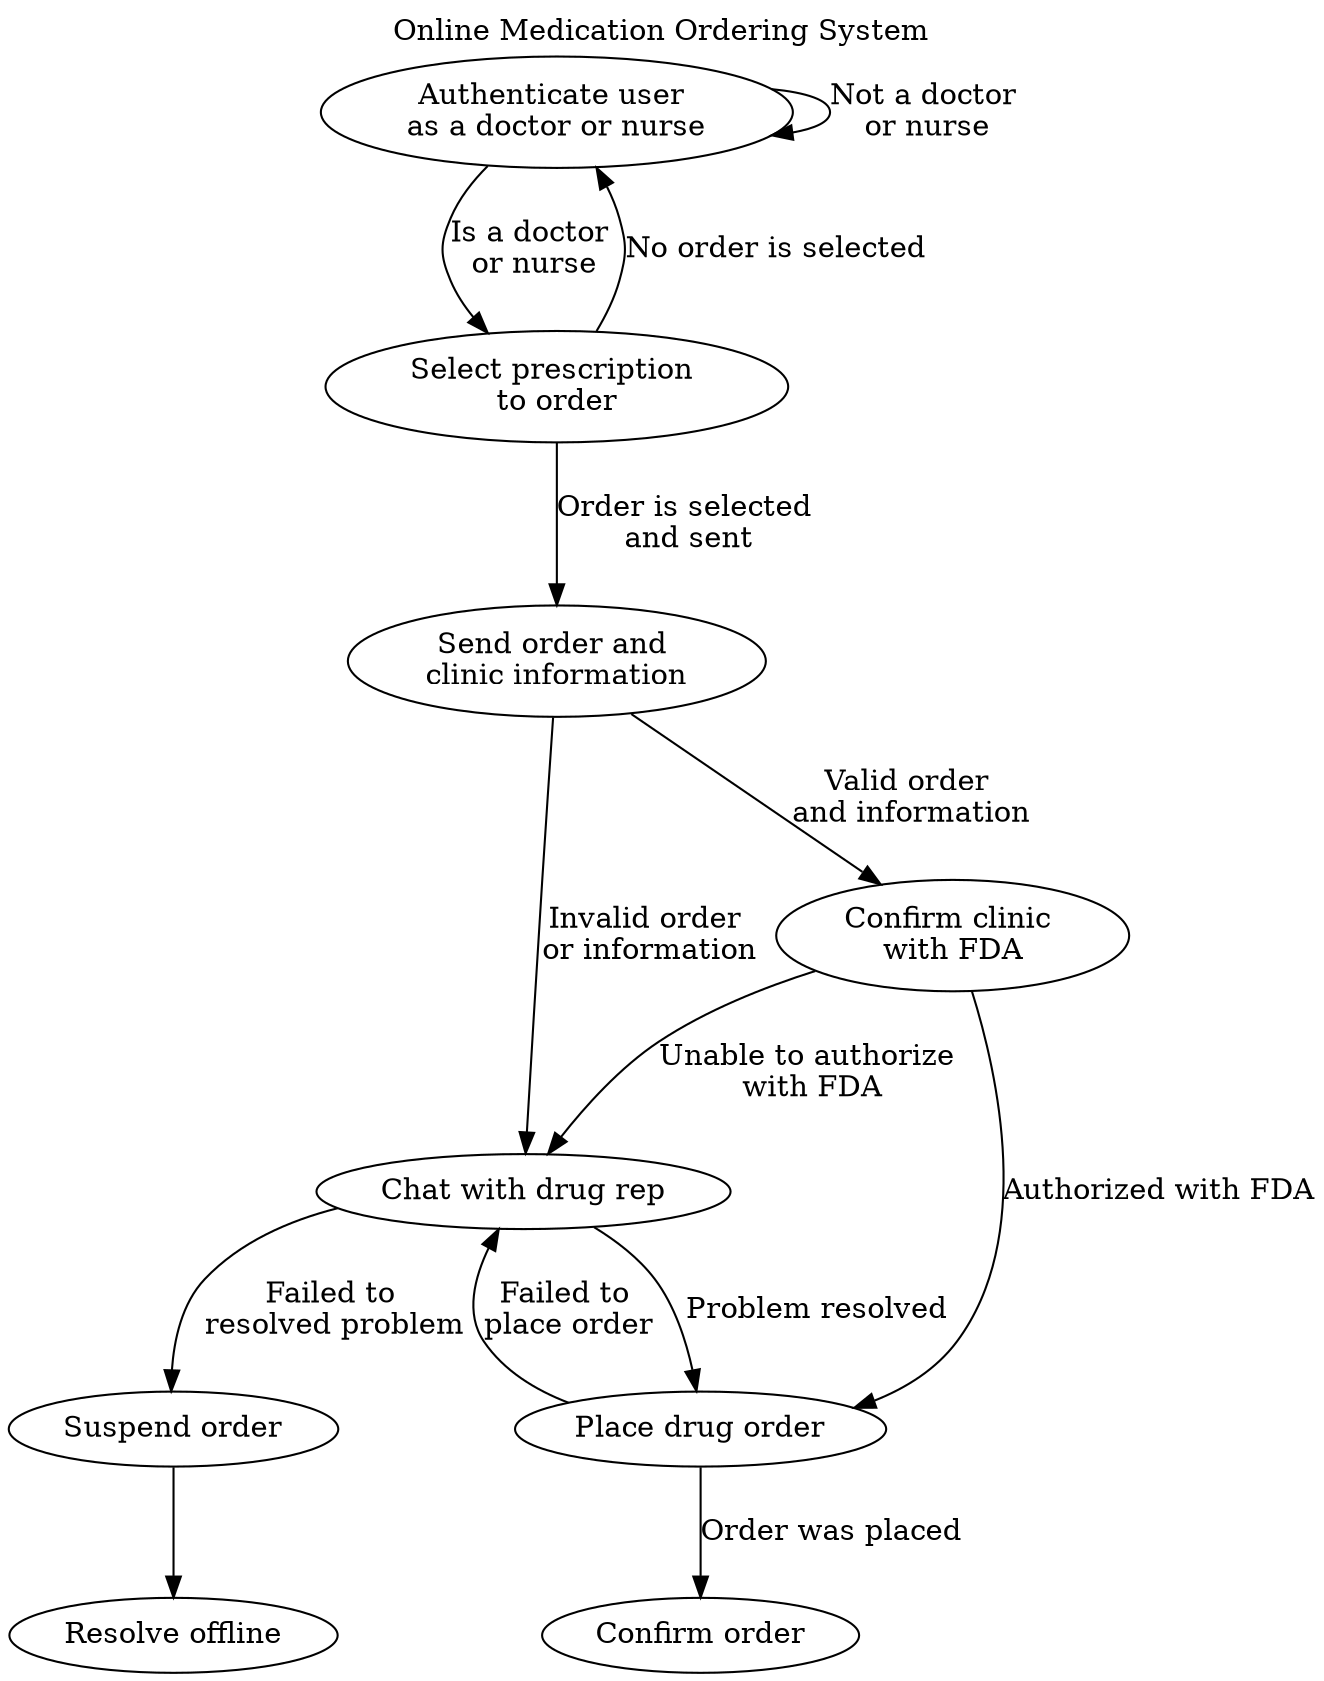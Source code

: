 digraph HW3 {
    compound=true;
    ranksep=0.65;
    labelloc=t;
    label="Online Medication Ordering System";
    epsilon=0.1;

    edge [arrowsize=1, color=black];

    Auth_user [label="Authenticate user \nas a doctor or nurse"];
    Sel_order [label="Select prescription \nto order"];
    Send_order [label="Send order and \nclinic information"];
    chat [label="Chat with drug rep"];
    FDA [label="Confirm clinic \nwith FDA"];
    Place_order [label="Place drug order"];
    Confirm [label="Confirm order"];
    Sus_order [label="Suspend order"];
    Offline [label="Resolve offline"];


    Auth_user -> Auth_user [label="Not a doctor \nor nurse"];
    Auth_user -> Sel_order [label="Is a doctor \nor nurse"];
    Sel_order -> Auth_user [label="No order is selected"];
    Sel_order -> Send_order [label="Order is selected \nand sent"];
    Send_order -> chat [label="Invalid order \nor information"];
    Send_order -> FDA [label="Valid order \nand information" ];

    FDA -> chat [label="Unable to authorize \nwith FDA"];
    FDA -> Place_order [label="Authorized with FDA"];
    Place_order -> Confirm [label="Order was placed"];
    Place_order -> chat [label="Failed to \nplace order"];

    chat -> Sus_order [label="Failed to \nresolved problem"];
    chat -> Place_order [label="Problem resolved"];
    Sus_order -> Offline;

}

